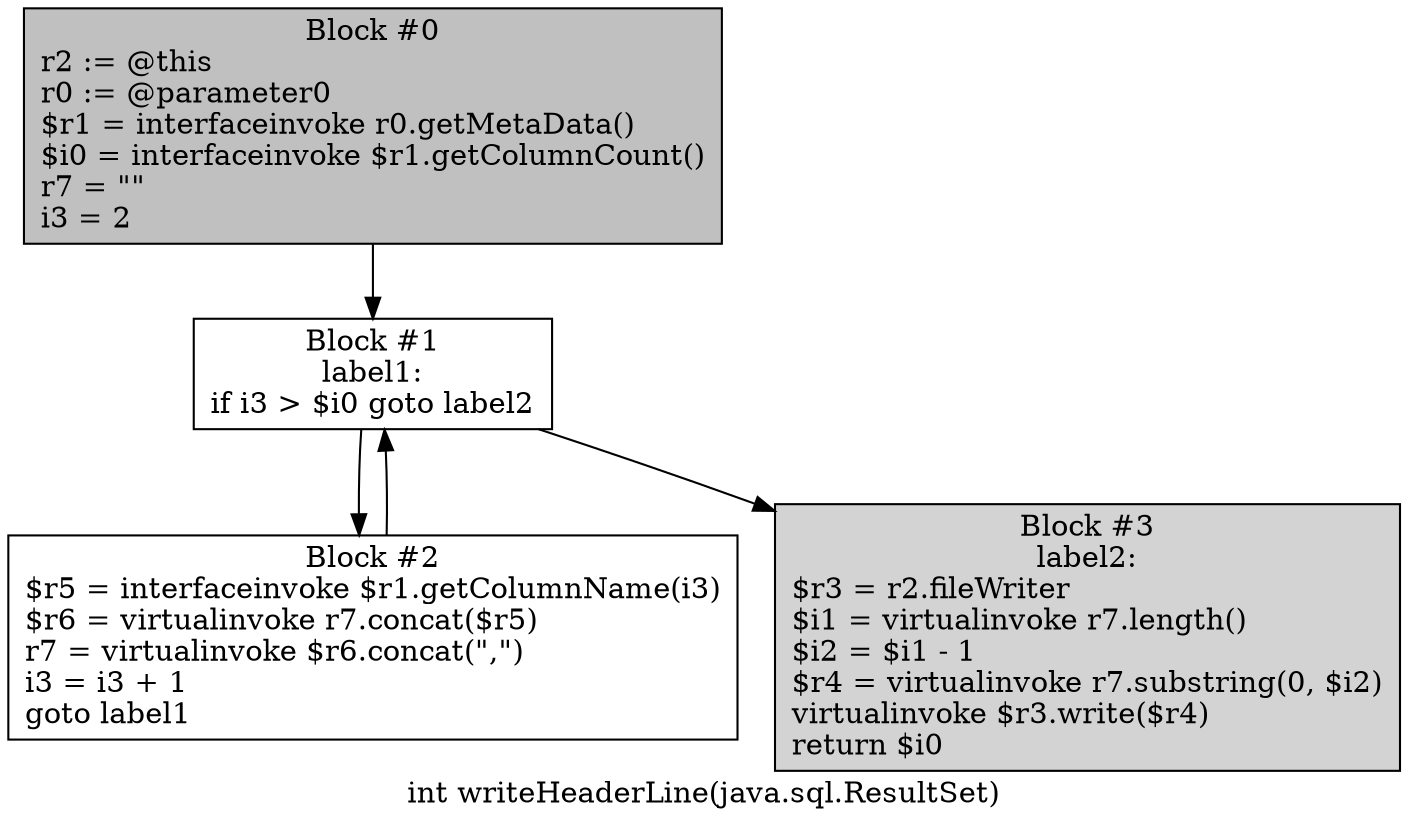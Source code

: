 digraph "int writeHeaderLine(java.sql.ResultSet)" {
    label="int writeHeaderLine(java.sql.ResultSet)";
    node [shape=box];
    "0" [style=filled,fillcolor=gray,label="Block #0\nr2 := @this\lr0 := @parameter0\l$r1 = interfaceinvoke r0.getMetaData()\l$i0 = interfaceinvoke $r1.getColumnCount()\lr7 = \"\"\li3 = 2\l",];
    "1" [label="Block #1\nlabel1:\nif i3 > $i0 goto label2\l",];
    "0"->"1";
    "2" [label="Block #2\n$r5 = interfaceinvoke $r1.getColumnName(i3)\l$r6 = virtualinvoke r7.concat($r5)\lr7 = virtualinvoke $r6.concat(\",\")\li3 = i3 + 1\lgoto label1\l",];
    "1"->"2";
    "3" [style=filled,fillcolor=lightgray,label="Block #3\nlabel2:\n$r3 = r2.fileWriter\l$i1 = virtualinvoke r7.length()\l$i2 = $i1 - 1\l$r4 = virtualinvoke r7.substring(0, $i2)\lvirtualinvoke $r3.write($r4)\lreturn $i0\l",];
    "1"->"3";
    "2"->"1";
}
